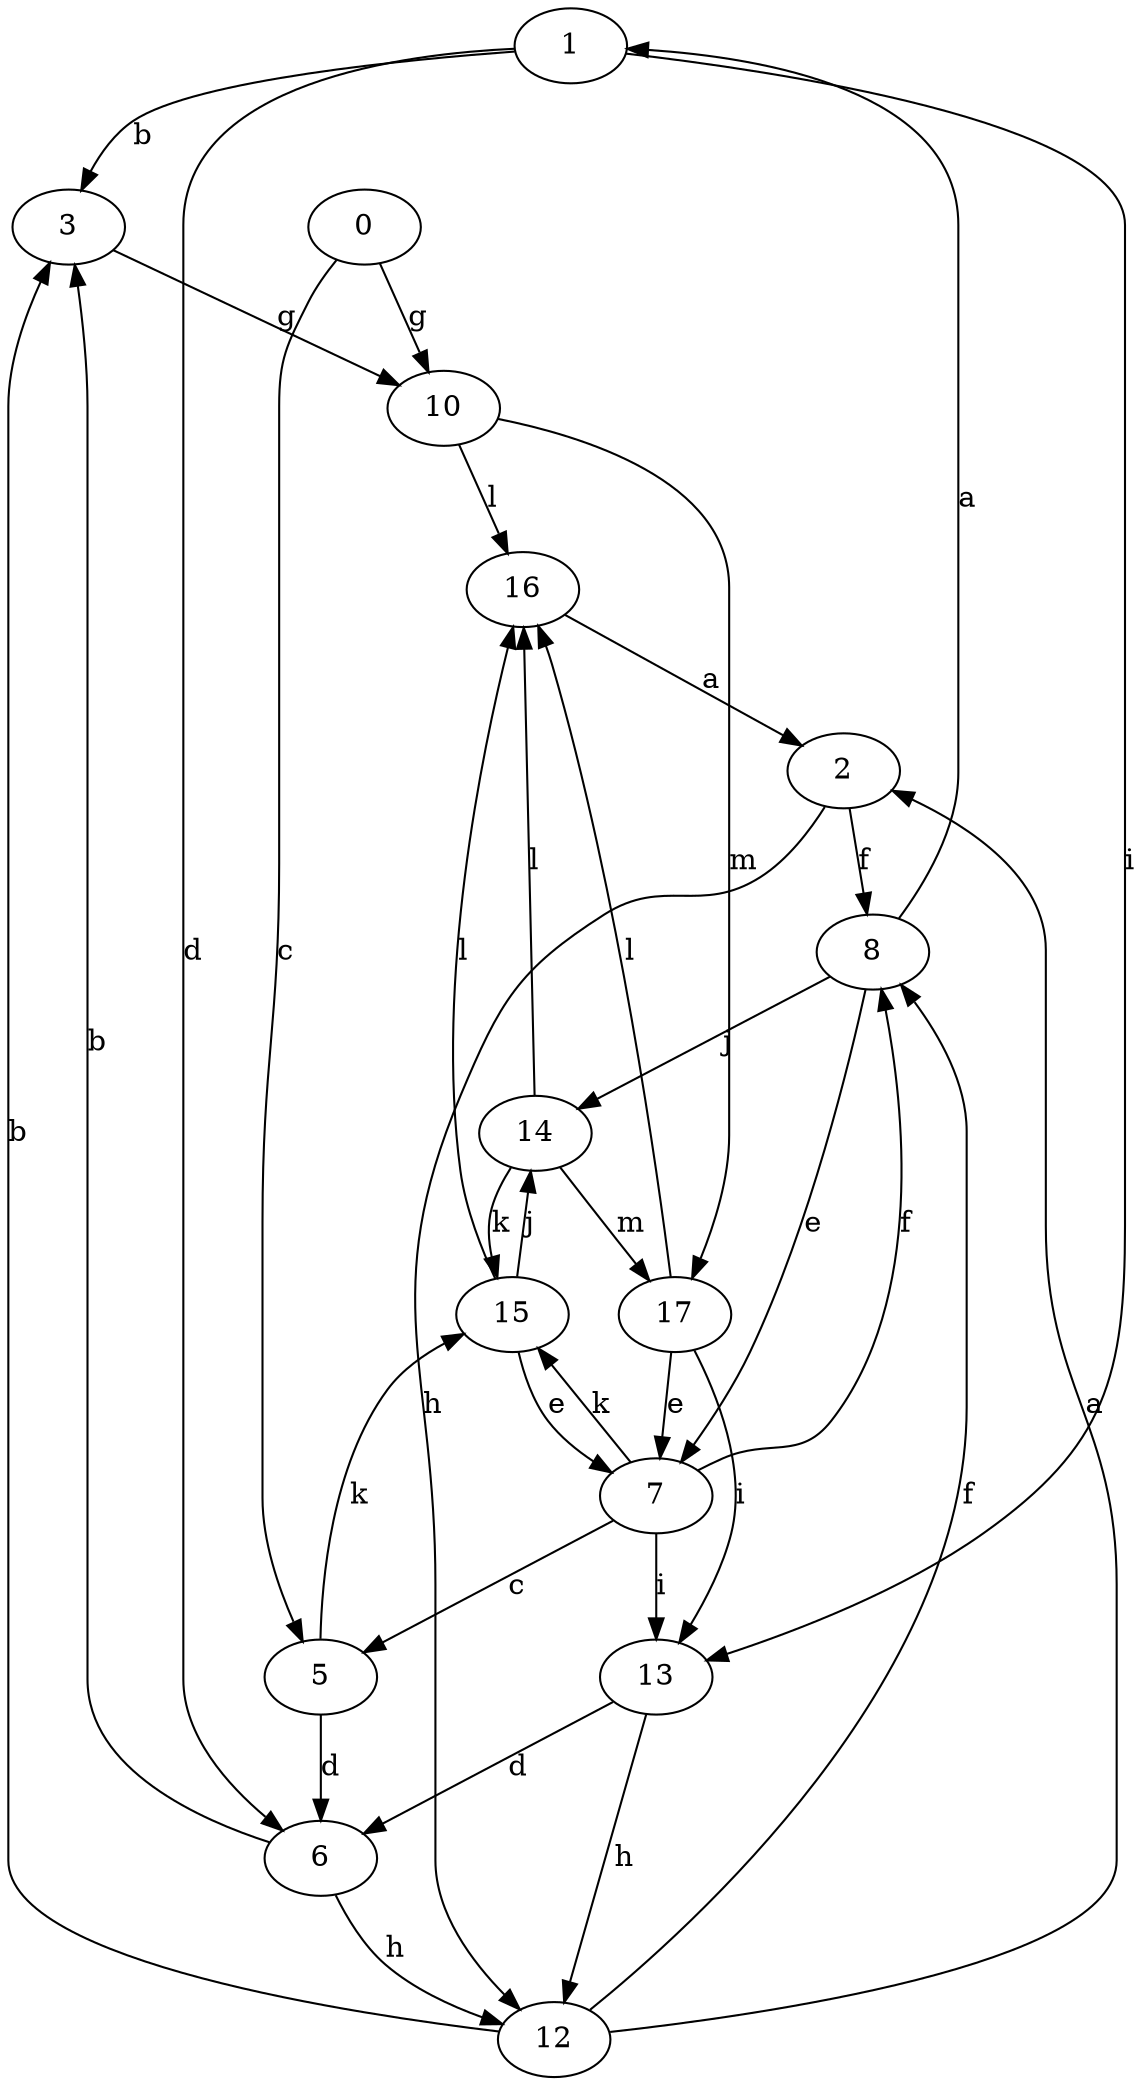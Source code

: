 strict digraph  {
1;
0;
2;
3;
5;
6;
7;
8;
10;
12;
13;
14;
15;
16;
17;
1 -> 3  [label=b];
1 -> 6  [label=d];
1 -> 13  [label=i];
0 -> 5  [label=c];
0 -> 10  [label=g];
2 -> 8  [label=f];
2 -> 12  [label=h];
3 -> 10  [label=g];
5 -> 6  [label=d];
5 -> 15  [label=k];
6 -> 3  [label=b];
6 -> 12  [label=h];
7 -> 5  [label=c];
7 -> 8  [label=f];
7 -> 13  [label=i];
7 -> 15  [label=k];
8 -> 1  [label=a];
8 -> 7  [label=e];
8 -> 14  [label=j];
10 -> 16  [label=l];
10 -> 17  [label=m];
12 -> 2  [label=a];
12 -> 3  [label=b];
12 -> 8  [label=f];
13 -> 6  [label=d];
13 -> 12  [label=h];
14 -> 15  [label=k];
14 -> 16  [label=l];
14 -> 17  [label=m];
15 -> 7  [label=e];
15 -> 14  [label=j];
15 -> 16  [label=l];
16 -> 2  [label=a];
17 -> 7  [label=e];
17 -> 13  [label=i];
17 -> 16  [label=l];
}
